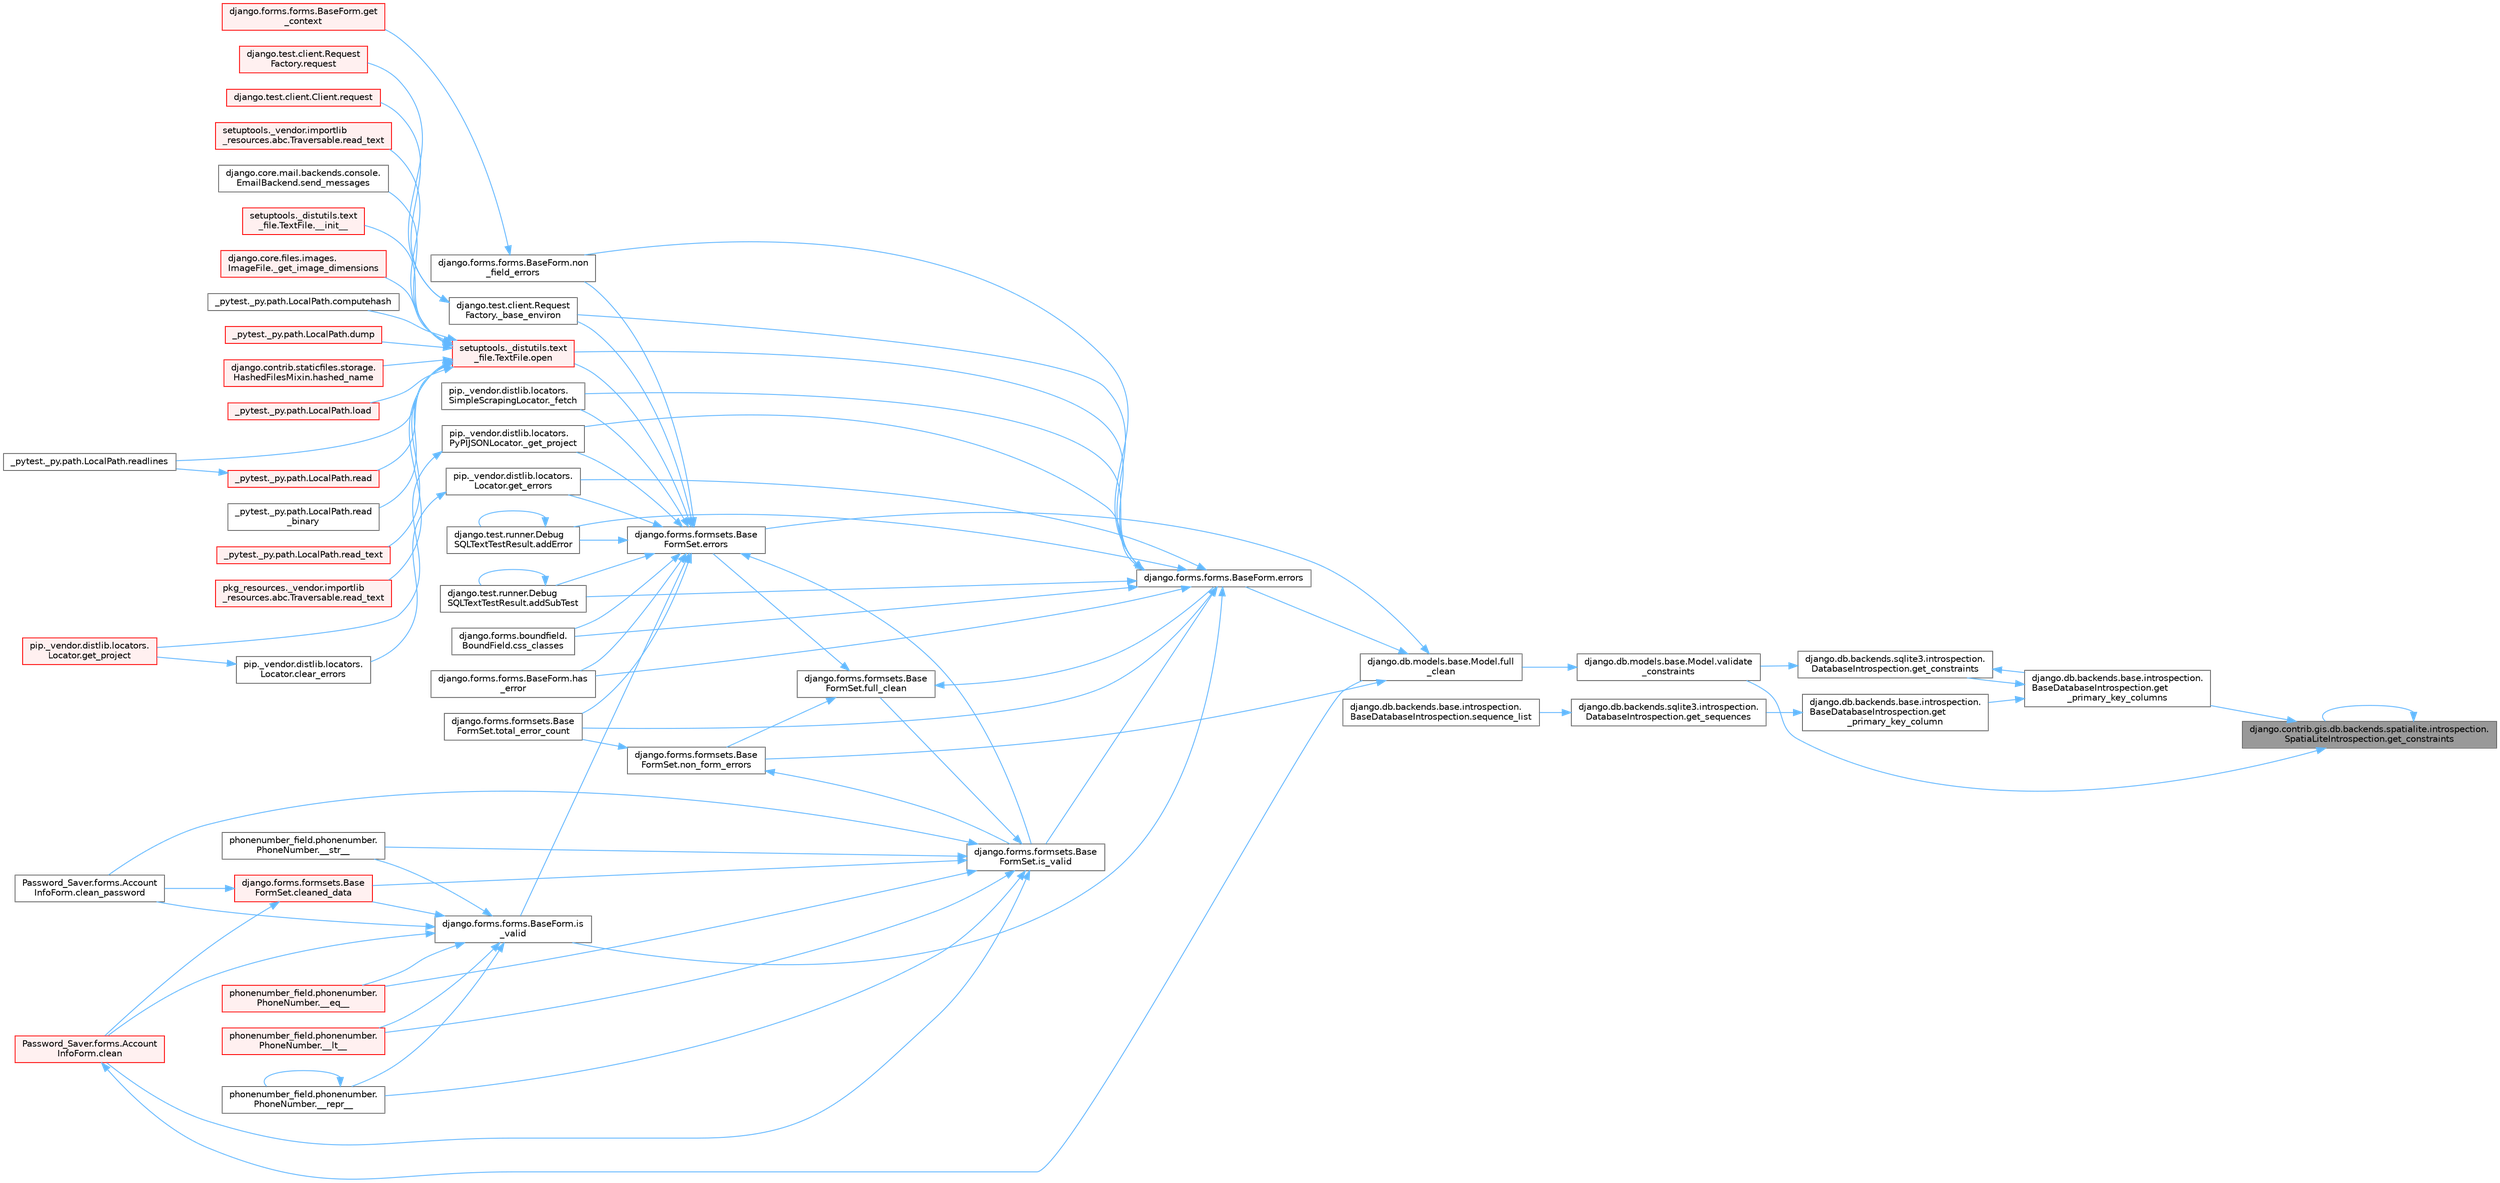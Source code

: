 digraph "django.contrib.gis.db.backends.spatialite.introspection.SpatiaLiteIntrospection.get_constraints"
{
 // LATEX_PDF_SIZE
  bgcolor="transparent";
  edge [fontname=Helvetica,fontsize=10,labelfontname=Helvetica,labelfontsize=10];
  node [fontname=Helvetica,fontsize=10,shape=box,height=0.2,width=0.4];
  rankdir="RL";
  Node1 [id="Node000001",label="django.contrib.gis.db.backends.spatialite.introspection.\lSpatiaLiteIntrospection.get_constraints",height=0.2,width=0.4,color="gray40", fillcolor="grey60", style="filled", fontcolor="black",tooltip=" "];
  Node1 -> Node1 [id="edge1_Node000001_Node000001",dir="back",color="steelblue1",style="solid",tooltip=" "];
  Node1 -> Node2 [id="edge2_Node000001_Node000002",dir="back",color="steelblue1",style="solid",tooltip=" "];
  Node2 [id="Node000002",label="django.db.backends.base.introspection.\lBaseDatabaseIntrospection.get\l_primary_key_columns",height=0.2,width=0.4,color="grey40", fillcolor="white", style="filled",URL="$classdjango_1_1db_1_1backends_1_1base_1_1introspection_1_1_base_database_introspection.html#a73c7324f1a12dbe61b5618caa90219c6",tooltip=" "];
  Node2 -> Node3 [id="edge3_Node000002_Node000003",dir="back",color="steelblue1",style="solid",tooltip=" "];
  Node3 [id="Node000003",label="django.db.backends.sqlite3.introspection.\lDatabaseIntrospection.get_constraints",height=0.2,width=0.4,color="grey40", fillcolor="white", style="filled",URL="$classdjango_1_1db_1_1backends_1_1sqlite3_1_1introspection_1_1_database_introspection.html#a4f9b970311726f2a009c4d6c41978584",tooltip=" "];
  Node3 -> Node2 [id="edge4_Node000003_Node000002",dir="back",color="steelblue1",style="solid",tooltip=" "];
  Node3 -> Node4 [id="edge5_Node000003_Node000004",dir="back",color="steelblue1",style="solid",tooltip=" "];
  Node4 [id="Node000004",label="django.db.models.base.Model.validate\l_constraints",height=0.2,width=0.4,color="grey40", fillcolor="white", style="filled",URL="$classdjango_1_1db_1_1models_1_1base_1_1_model.html#af6f277f8e822324745ea37a39c2ede5e",tooltip=" "];
  Node4 -> Node5 [id="edge6_Node000004_Node000005",dir="back",color="steelblue1",style="solid",tooltip=" "];
  Node5 [id="Node000005",label="django.db.models.base.Model.full\l_clean",height=0.2,width=0.4,color="grey40", fillcolor="white", style="filled",URL="$classdjango_1_1db_1_1models_1_1base_1_1_model.html#a2e68bd042bd3e52b086f8838eeaa416f",tooltip=" "];
  Node5 -> Node6 [id="edge7_Node000005_Node000006",dir="back",color="steelblue1",style="solid",tooltip=" "];
  Node6 [id="Node000006",label="django.forms.forms.BaseForm.errors",height=0.2,width=0.4,color="grey40", fillcolor="white", style="filled",URL="$classdjango_1_1forms_1_1forms_1_1_base_form.html#aca47cb75eb6c321d1c429b33eca94d49",tooltip=" "];
  Node6 -> Node7 [id="edge8_Node000006_Node000007",dir="back",color="steelblue1",style="solid",tooltip=" "];
  Node7 [id="Node000007",label="django.test.client.Request\lFactory._base_environ",height=0.2,width=0.4,color="grey40", fillcolor="white", style="filled",URL="$classdjango_1_1test_1_1client_1_1_request_factory.html#ab650654b992f4e9fc9e30bd0442973c1",tooltip=" "];
  Node7 -> Node8 [id="edge9_Node000007_Node000008",dir="back",color="steelblue1",style="solid",tooltip=" "];
  Node8 [id="Node000008",label="django.test.client.Client.request",height=0.2,width=0.4,color="red", fillcolor="#FFF0F0", style="filled",URL="$classdjango_1_1test_1_1client_1_1_client.html#a2f51c5251142ab6503937051936e33fa",tooltip=" "];
  Node7 -> Node3181 [id="edge10_Node000007_Node003181",dir="back",color="steelblue1",style="solid",tooltip=" "];
  Node3181 [id="Node003181",label="django.test.client.Request\lFactory.request",height=0.2,width=0.4,color="red", fillcolor="#FFF0F0", style="filled",URL="$classdjango_1_1test_1_1client_1_1_request_factory.html#adae411ab0df6839c5364b647e4dc63ad",tooltip=" "];
  Node6 -> Node598 [id="edge11_Node000006_Node000598",dir="back",color="steelblue1",style="solid",tooltip=" "];
  Node598 [id="Node000598",label="pip._vendor.distlib.locators.\lSimpleScrapingLocator._fetch",height=0.2,width=0.4,color="grey40", fillcolor="white", style="filled",URL="$classpip_1_1__vendor_1_1distlib_1_1locators_1_1_simple_scraping_locator.html#a72156eb8243de03d8881db3caaa60b8c",tooltip=" "];
  Node6 -> Node599 [id="edge12_Node000006_Node000599",dir="back",color="steelblue1",style="solid",tooltip=" "];
  Node599 [id="Node000599",label="pip._vendor.distlib.locators.\lPyPIJSONLocator._get_project",height=0.2,width=0.4,color="grey40", fillcolor="white", style="filled",URL="$classpip_1_1__vendor_1_1distlib_1_1locators_1_1_py_p_i_j_s_o_n_locator.html#ab5b95d18130e47c0bedca04d7b010bf6",tooltip=" "];
  Node599 -> Node600 [id="edge13_Node000599_Node000600",dir="back",color="steelblue1",style="solid",tooltip=" "];
  Node600 [id="Node000600",label="pip._vendor.distlib.locators.\lLocator.get_project",height=0.2,width=0.4,color="red", fillcolor="#FFF0F0", style="filled",URL="$classpip_1_1__vendor_1_1distlib_1_1locators_1_1_locator.html#a14b49f16a55d384842037850d5224ce8",tooltip=" "];
  Node6 -> Node1791 [id="edge14_Node000006_Node001791",dir="back",color="steelblue1",style="solid",tooltip=" "];
  Node1791 [id="Node001791",label="django.test.runner.Debug\lSQLTextTestResult.addError",height=0.2,width=0.4,color="grey40", fillcolor="white", style="filled",URL="$classdjango_1_1test_1_1runner_1_1_debug_s_q_l_text_test_result.html#a398c116f3b7d25563a21e81178271a8a",tooltip=" "];
  Node1791 -> Node1791 [id="edge15_Node001791_Node001791",dir="back",color="steelblue1",style="solid",tooltip=" "];
  Node6 -> Node1792 [id="edge16_Node000006_Node001792",dir="back",color="steelblue1",style="solid",tooltip=" "];
  Node1792 [id="Node001792",label="django.test.runner.Debug\lSQLTextTestResult.addSubTest",height=0.2,width=0.4,color="grey40", fillcolor="white", style="filled",URL="$classdjango_1_1test_1_1runner_1_1_debug_s_q_l_text_test_result.html#a65bae0538566d8bc532c972340744b1e",tooltip=" "];
  Node1792 -> Node1792 [id="edge17_Node001792_Node001792",dir="back",color="steelblue1",style="solid",tooltip=" "];
  Node6 -> Node1793 [id="edge18_Node000006_Node001793",dir="back",color="steelblue1",style="solid",tooltip=" "];
  Node1793 [id="Node001793",label="django.forms.boundfield.\lBoundField.css_classes",height=0.2,width=0.4,color="grey40", fillcolor="white", style="filled",URL="$classdjango_1_1forms_1_1boundfield_1_1_bound_field.html#a19d289ef3598c412a0fee978458875bc",tooltip=" "];
  Node6 -> Node1794 [id="edge19_Node000006_Node001794",dir="back",color="steelblue1",style="solid",tooltip=" "];
  Node1794 [id="Node001794",label="pip._vendor.distlib.locators.\lLocator.get_errors",height=0.2,width=0.4,color="grey40", fillcolor="white", style="filled",URL="$classpip_1_1__vendor_1_1distlib_1_1locators_1_1_locator.html#abc5864a47e4cb8c481f44eb1a72f565c",tooltip=" "];
  Node1794 -> Node1795 [id="edge20_Node001794_Node001795",dir="back",color="steelblue1",style="solid",tooltip=" "];
  Node1795 [id="Node001795",label="pip._vendor.distlib.locators.\lLocator.clear_errors",height=0.2,width=0.4,color="grey40", fillcolor="white", style="filled",URL="$classpip_1_1__vendor_1_1distlib_1_1locators_1_1_locator.html#a2a2f7530c5f7c9c5d41d7d8e32852b66",tooltip=" "];
  Node1795 -> Node600 [id="edge21_Node001795_Node000600",dir="back",color="steelblue1",style="solid",tooltip=" "];
  Node6 -> Node1796 [id="edge22_Node000006_Node001796",dir="back",color="steelblue1",style="solid",tooltip=" "];
  Node1796 [id="Node001796",label="django.forms.forms.BaseForm.has\l_error",height=0.2,width=0.4,color="grey40", fillcolor="white", style="filled",URL="$classdjango_1_1forms_1_1forms_1_1_base_form.html#af67d8e47182c8c92ad4cac6441bfeb80",tooltip=" "];
  Node6 -> Node1797 [id="edge23_Node000006_Node001797",dir="back",color="steelblue1",style="solid",tooltip=" "];
  Node1797 [id="Node001797",label="django.forms.forms.BaseForm.is\l_valid",height=0.2,width=0.4,color="grey40", fillcolor="white", style="filled",URL="$classdjango_1_1forms_1_1forms_1_1_base_form.html#a8be15c9eaccca682a18c7d3f13802cc4",tooltip=" "];
  Node1797 -> Node687 [id="edge24_Node001797_Node000687",dir="back",color="steelblue1",style="solid",tooltip=" "];
  Node687 [id="Node000687",label="phonenumber_field.phonenumber.\lPhoneNumber.__eq__",height=0.2,width=0.4,color="red", fillcolor="#FFF0F0", style="filled",URL="$classphonenumber__field_1_1phonenumber_1_1_phone_number.html#a999c32cd1bfa2dd5c7df70781b09c68b",tooltip=" "];
  Node1797 -> Node688 [id="edge25_Node001797_Node000688",dir="back",color="steelblue1",style="solid",tooltip=" "];
  Node688 [id="Node000688",label="phonenumber_field.phonenumber.\lPhoneNumber.__lt__",height=0.2,width=0.4,color="red", fillcolor="#FFF0F0", style="filled",URL="$classphonenumber__field_1_1phonenumber_1_1_phone_number.html#ab94d02fbeda1355644c6c1b3d6f3d9ba",tooltip=" "];
  Node1797 -> Node689 [id="edge26_Node001797_Node000689",dir="back",color="steelblue1",style="solid",tooltip=" "];
  Node689 [id="Node000689",label="phonenumber_field.phonenumber.\lPhoneNumber.__repr__",height=0.2,width=0.4,color="grey40", fillcolor="white", style="filled",URL="$classphonenumber__field_1_1phonenumber_1_1_phone_number.html#a5420c965a5ecfad87cb6bce245cd91a5",tooltip=" "];
  Node689 -> Node689 [id="edge27_Node000689_Node000689",dir="back",color="steelblue1",style="solid",tooltip=" "];
  Node1797 -> Node690 [id="edge28_Node001797_Node000690",dir="back",color="steelblue1",style="solid",tooltip=" "];
  Node690 [id="Node000690",label="phonenumber_field.phonenumber.\lPhoneNumber.__str__",height=0.2,width=0.4,color="grey40", fillcolor="white", style="filled",URL="$classphonenumber__field_1_1phonenumber_1_1_phone_number.html#a773f55fba29310ea2218e4bbca83ba6d",tooltip=" "];
  Node1797 -> Node658 [id="edge29_Node001797_Node000658",dir="back",color="steelblue1",style="solid",tooltip=" "];
  Node658 [id="Node000658",label="Password_Saver.forms.Account\lInfoForm.clean",height=0.2,width=0.4,color="red", fillcolor="#FFF0F0", style="filled",URL="$class_password___saver_1_1forms_1_1_account_info_form.html#a89126d6030ebafc64c8aeeb352113c54",tooltip=" "];
  Node658 -> Node5 [id="edge30_Node000658_Node000005",dir="back",color="steelblue1",style="solid",tooltip=" "];
  Node1797 -> Node661 [id="edge31_Node001797_Node000661",dir="back",color="steelblue1",style="solid",tooltip=" "];
  Node661 [id="Node000661",label="Password_Saver.forms.Account\lInfoForm.clean_password",height=0.2,width=0.4,color="grey40", fillcolor="white", style="filled",URL="$class_password___saver_1_1forms_1_1_account_info_form.html#a6397d8e90a910bed34ed0ebcf5f74a4e",tooltip=" "];
  Node1797 -> Node651 [id="edge32_Node001797_Node000651",dir="back",color="steelblue1",style="solid",tooltip=" "];
  Node651 [id="Node000651",label="django.forms.formsets.Base\lFormSet.cleaned_data",height=0.2,width=0.4,color="red", fillcolor="#FFF0F0", style="filled",URL="$classdjango_1_1forms_1_1formsets_1_1_base_form_set.html#ae51d85dd3faa160668adba372c4e87f7",tooltip=" "];
  Node651 -> Node658 [id="edge33_Node000651_Node000658",dir="back",color="steelblue1",style="solid",tooltip=" "];
  Node651 -> Node661 [id="edge34_Node000651_Node000661",dir="back",color="steelblue1",style="solid",tooltip=" "];
  Node6 -> Node686 [id="edge35_Node000006_Node000686",dir="back",color="steelblue1",style="solid",tooltip=" "];
  Node686 [id="Node000686",label="django.forms.formsets.Base\lFormSet.is_valid",height=0.2,width=0.4,color="grey40", fillcolor="white", style="filled",URL="$classdjango_1_1forms_1_1formsets_1_1_base_form_set.html#a713477cfb7c01e723400df62b49c250c",tooltip=" "];
  Node686 -> Node687 [id="edge36_Node000686_Node000687",dir="back",color="steelblue1",style="solid",tooltip=" "];
  Node686 -> Node688 [id="edge37_Node000686_Node000688",dir="back",color="steelblue1",style="solid",tooltip=" "];
  Node686 -> Node689 [id="edge38_Node000686_Node000689",dir="back",color="steelblue1",style="solid",tooltip=" "];
  Node686 -> Node690 [id="edge39_Node000686_Node000690",dir="back",color="steelblue1",style="solid",tooltip=" "];
  Node686 -> Node658 [id="edge40_Node000686_Node000658",dir="back",color="steelblue1",style="solid",tooltip=" "];
  Node686 -> Node661 [id="edge41_Node000686_Node000661",dir="back",color="steelblue1",style="solid",tooltip=" "];
  Node686 -> Node651 [id="edge42_Node000686_Node000651",dir="back",color="steelblue1",style="solid",tooltip=" "];
  Node686 -> Node684 [id="edge43_Node000686_Node000684",dir="back",color="steelblue1",style="solid",tooltip=" "];
  Node684 [id="Node000684",label="django.forms.formsets.Base\lFormSet.full_clean",height=0.2,width=0.4,color="grey40", fillcolor="white", style="filled",URL="$classdjango_1_1forms_1_1formsets_1_1_base_form_set.html#aa475bdb58853c14bfcd93bd7b494e3b1",tooltip=" "];
  Node684 -> Node6 [id="edge44_Node000684_Node000006",dir="back",color="steelblue1",style="solid",tooltip=" "];
  Node684 -> Node597 [id="edge45_Node000684_Node000597",dir="back",color="steelblue1",style="solid",tooltip=" "];
  Node597 [id="Node000597",label="django.forms.formsets.Base\lFormSet.errors",height=0.2,width=0.4,color="grey40", fillcolor="white", style="filled",URL="$classdjango_1_1forms_1_1formsets_1_1_base_form_set.html#a9e249e2240c3ae2775249e3d3da42020",tooltip=" "];
  Node597 -> Node7 [id="edge46_Node000597_Node000007",dir="back",color="steelblue1",style="solid",tooltip=" "];
  Node597 -> Node598 [id="edge47_Node000597_Node000598",dir="back",color="steelblue1",style="solid",tooltip=" "];
  Node597 -> Node599 [id="edge48_Node000597_Node000599",dir="back",color="steelblue1",style="solid",tooltip=" "];
  Node597 -> Node1791 [id="edge49_Node000597_Node001791",dir="back",color="steelblue1",style="solid",tooltip=" "];
  Node597 -> Node1792 [id="edge50_Node000597_Node001792",dir="back",color="steelblue1",style="solid",tooltip=" "];
  Node597 -> Node1793 [id="edge51_Node000597_Node001793",dir="back",color="steelblue1",style="solid",tooltip=" "];
  Node597 -> Node1794 [id="edge52_Node000597_Node001794",dir="back",color="steelblue1",style="solid",tooltip=" "];
  Node597 -> Node1796 [id="edge53_Node000597_Node001796",dir="back",color="steelblue1",style="solid",tooltip=" "];
  Node597 -> Node1797 [id="edge54_Node000597_Node001797",dir="back",color="steelblue1",style="solid",tooltip=" "];
  Node597 -> Node686 [id="edge55_Node000597_Node000686",dir="back",color="steelblue1",style="solid",tooltip=" "];
  Node597 -> Node1798 [id="edge56_Node000597_Node001798",dir="back",color="steelblue1",style="solid",tooltip=" "];
  Node1798 [id="Node001798",label="django.forms.forms.BaseForm.non\l_field_errors",height=0.2,width=0.4,color="grey40", fillcolor="white", style="filled",URL="$classdjango_1_1forms_1_1forms_1_1_base_form.html#a713be7c8d25008cf58c90916cb682447",tooltip=" "];
  Node1798 -> Node1799 [id="edge57_Node001798_Node001799",dir="back",color="steelblue1",style="solid",tooltip=" "];
  Node1799 [id="Node001799",label="django.forms.forms.BaseForm.get\l_context",height=0.2,width=0.4,color="red", fillcolor="#FFF0F0", style="filled",URL="$classdjango_1_1forms_1_1forms_1_1_base_form.html#a7aceedfdbb15133ac8342eac420e8dcb",tooltip=" "];
  Node597 -> Node1802 [id="edge58_Node000597_Node001802",dir="back",color="steelblue1",style="solid",tooltip=" "];
  Node1802 [id="Node001802",label="setuptools._distutils.text\l_file.TextFile.open",height=0.2,width=0.4,color="red", fillcolor="#FFF0F0", style="filled",URL="$classsetuptools_1_1__distutils_1_1text__file_1_1_text_file.html#ab568abcef363b1b422cddfead42e68b2",tooltip=" "];
  Node1802 -> Node17 [id="edge59_Node001802_Node000017",dir="back",color="steelblue1",style="solid",tooltip=" "];
  Node17 [id="Node000017",label="setuptools._distutils.text\l_file.TextFile.__init__",height=0.2,width=0.4,color="red", fillcolor="#FFF0F0", style="filled",URL="$classsetuptools_1_1__distutils_1_1text__file_1_1_text_file.html#aeb26f34e394b4e658295391382cc8813",tooltip=" "];
  Node1802 -> Node49 [id="edge60_Node001802_Node000049",dir="back",color="steelblue1",style="solid",tooltip=" "];
  Node49 [id="Node000049",label="django.core.files.images.\lImageFile._get_image_dimensions",height=0.2,width=0.4,color="red", fillcolor="#FFF0F0", style="filled",URL="$classdjango_1_1core_1_1files_1_1images_1_1_image_file.html#a2832e2235f63c851f4652a4ea59ec924",tooltip=" "];
  Node1802 -> Node818 [id="edge61_Node001802_Node000818",dir="back",color="steelblue1",style="solid",tooltip=" "];
  Node818 [id="Node000818",label="_pytest._py.path.LocalPath.computehash",height=0.2,width=0.4,color="grey40", fillcolor="white", style="filled",URL="$class__pytest_1_1__py_1_1path_1_1_local_path.html#aa82d067bed26e6655d315d858254160b",tooltip=" "];
  Node1802 -> Node819 [id="edge62_Node001802_Node000819",dir="back",color="steelblue1",style="solid",tooltip=" "];
  Node819 [id="Node000819",label="_pytest._py.path.LocalPath.dump",height=0.2,width=0.4,color="red", fillcolor="#FFF0F0", style="filled",URL="$class__pytest_1_1__py_1_1path_1_1_local_path.html#a2f45e7b54f2823ed6746a19107ae68b4",tooltip=" "];
  Node1802 -> Node567 [id="edge63_Node001802_Node000567",dir="back",color="steelblue1",style="solid",tooltip=" "];
  Node567 [id="Node000567",label="django.contrib.staticfiles.storage.\lHashedFilesMixin.hashed_name",height=0.2,width=0.4,color="red", fillcolor="#FFF0F0", style="filled",URL="$classdjango_1_1contrib_1_1staticfiles_1_1storage_1_1_hashed_files_mixin.html#aa30283e5d1a2177cf975b44ae95e45e4",tooltip=" "];
  Node1802 -> Node821 [id="edge64_Node001802_Node000821",dir="back",color="steelblue1",style="solid",tooltip=" "];
  Node821 [id="Node000821",label="_pytest._py.path.LocalPath.load",height=0.2,width=0.4,color="red", fillcolor="#FFF0F0", style="filled",URL="$class__pytest_1_1__py_1_1path_1_1_local_path.html#a284b118886fe9a033c146647826faf72",tooltip=" "];
  Node1802 -> Node822 [id="edge65_Node001802_Node000822",dir="back",color="steelblue1",style="solid",tooltip=" "];
  Node822 [id="Node000822",label="_pytest._py.path.LocalPath.read",height=0.2,width=0.4,color="red", fillcolor="#FFF0F0", style="filled",URL="$class__pytest_1_1__py_1_1path_1_1_local_path.html#a8640b65f715ce8a258379deb78a68fd8",tooltip=" "];
  Node822 -> Node1109 [id="edge66_Node000822_Node001109",dir="back",color="steelblue1",style="solid",tooltip=" "];
  Node1109 [id="Node001109",label="_pytest._py.path.LocalPath.readlines",height=0.2,width=0.4,color="grey40", fillcolor="white", style="filled",URL="$class__pytest_1_1__py_1_1path_1_1_local_path.html#ab4ae86092b85919c6d43e793d049c3b3",tooltip=" "];
  Node1802 -> Node858 [id="edge67_Node001802_Node000858",dir="back",color="steelblue1",style="solid",tooltip=" "];
  Node858 [id="Node000858",label="_pytest._py.path.LocalPath.read\l_binary",height=0.2,width=0.4,color="grey40", fillcolor="white", style="filled",URL="$class__pytest_1_1__py_1_1path_1_1_local_path.html#adc47986c47c70f2b5889b85af157cd59",tooltip=" "];
  Node1802 -> Node859 [id="edge68_Node001802_Node000859",dir="back",color="steelblue1",style="solid",tooltip=" "];
  Node859 [id="Node000859",label="_pytest._py.path.LocalPath.read_text",height=0.2,width=0.4,color="red", fillcolor="#FFF0F0", style="filled",URL="$class__pytest_1_1__py_1_1path_1_1_local_path.html#aea3efa14b998c32e27f6604263858398",tooltip=" "];
  Node1802 -> Node1133 [id="edge69_Node001802_Node001133",dir="back",color="steelblue1",style="solid",tooltip=" "];
  Node1133 [id="Node001133",label="pkg_resources._vendor.importlib\l_resources.abc.Traversable.read_text",height=0.2,width=0.4,color="red", fillcolor="#FFF0F0", style="filled",URL="$classpkg__resources_1_1__vendor_1_1importlib__resources_1_1abc_1_1_traversable.html#a2fa0982edeea4b5f1a38953c1d81f10b",tooltip=" "];
  Node1802 -> Node1382 [id="edge70_Node001802_Node001382",dir="back",color="steelblue1",style="solid",tooltip=" "];
  Node1382 [id="Node001382",label="setuptools._vendor.importlib\l_resources.abc.Traversable.read_text",height=0.2,width=0.4,color="red", fillcolor="#FFF0F0", style="filled",URL="$classsetuptools_1_1__vendor_1_1importlib__resources_1_1abc_1_1_traversable.html#aee408e70fdcc58915b97b67f3dd981a3",tooltip=" "];
  Node1802 -> Node1109 [id="edge71_Node001802_Node001109",dir="back",color="steelblue1",style="solid",tooltip=" "];
  Node1802 -> Node1383 [id="edge72_Node001802_Node001383",dir="back",color="steelblue1",style="solid",tooltip=" "];
  Node1383 [id="Node001383",label="django.core.mail.backends.console.\lEmailBackend.send_messages",height=0.2,width=0.4,color="grey40", fillcolor="white", style="filled",URL="$classdjango_1_1core_1_1mail_1_1backends_1_1console_1_1_email_backend.html#ae3c7f922df87a228638e98cbb97a3deb",tooltip=" "];
  Node597 -> Node691 [id="edge73_Node000597_Node000691",dir="back",color="steelblue1",style="solid",tooltip=" "];
  Node691 [id="Node000691",label="django.forms.formsets.Base\lFormSet.total_error_count",height=0.2,width=0.4,color="grey40", fillcolor="white", style="filled",URL="$classdjango_1_1forms_1_1formsets_1_1_base_form_set.html#a3e9cbe55cc991b30b14546a857abb212",tooltip=" "];
  Node684 -> Node685 [id="edge74_Node000684_Node000685",dir="back",color="steelblue1",style="solid",tooltip=" "];
  Node685 [id="Node000685",label="django.forms.formsets.Base\lFormSet.non_form_errors",height=0.2,width=0.4,color="grey40", fillcolor="white", style="filled",URL="$classdjango_1_1forms_1_1formsets_1_1_base_form_set.html#a8b499fb5fdd72c59134bf40aeac2de3c",tooltip=" "];
  Node685 -> Node686 [id="edge75_Node000685_Node000686",dir="back",color="steelblue1",style="solid",tooltip=" "];
  Node685 -> Node691 [id="edge76_Node000685_Node000691",dir="back",color="steelblue1",style="solid",tooltip=" "];
  Node6 -> Node1798 [id="edge77_Node000006_Node001798",dir="back",color="steelblue1",style="solid",tooltip=" "];
  Node6 -> Node1802 [id="edge78_Node000006_Node001802",dir="back",color="steelblue1",style="solid",tooltip=" "];
  Node6 -> Node691 [id="edge79_Node000006_Node000691",dir="back",color="steelblue1",style="solid",tooltip=" "];
  Node5 -> Node597 [id="edge80_Node000005_Node000597",dir="back",color="steelblue1",style="solid",tooltip=" "];
  Node5 -> Node685 [id="edge81_Node000005_Node000685",dir="back",color="steelblue1",style="solid",tooltip=" "];
  Node2 -> Node3182 [id="edge82_Node000002_Node003182",dir="back",color="steelblue1",style="solid",tooltip=" "];
  Node3182 [id="Node003182",label="django.db.backends.base.introspection.\lBaseDatabaseIntrospection.get\l_primary_key_column",height=0.2,width=0.4,color="grey40", fillcolor="white", style="filled",URL="$classdjango_1_1db_1_1backends_1_1base_1_1introspection_1_1_base_database_introspection.html#af291fe20ae2db23b47f8426d13d591ed",tooltip=" "];
  Node3182 -> Node3183 [id="edge83_Node003182_Node003183",dir="back",color="steelblue1",style="solid",tooltip=" "];
  Node3183 [id="Node003183",label="django.db.backends.sqlite3.introspection.\lDatabaseIntrospection.get_sequences",height=0.2,width=0.4,color="grey40", fillcolor="white", style="filled",URL="$classdjango_1_1db_1_1backends_1_1sqlite3_1_1introspection_1_1_database_introspection.html#a36d0587fcc257b1efd2027bb5c4ddc3f",tooltip=" "];
  Node3183 -> Node3184 [id="edge84_Node003183_Node003184",dir="back",color="steelblue1",style="solid",tooltip=" "];
  Node3184 [id="Node003184",label="django.db.backends.base.introspection.\lBaseDatabaseIntrospection.sequence_list",height=0.2,width=0.4,color="grey40", fillcolor="white", style="filled",URL="$classdjango_1_1db_1_1backends_1_1base_1_1introspection_1_1_base_database_introspection.html#a082149e6b1bf2ffda8ce8a541bc386c0",tooltip=" "];
  Node1 -> Node4 [id="edge85_Node000001_Node000004",dir="back",color="steelblue1",style="solid",tooltip=" "];
}
